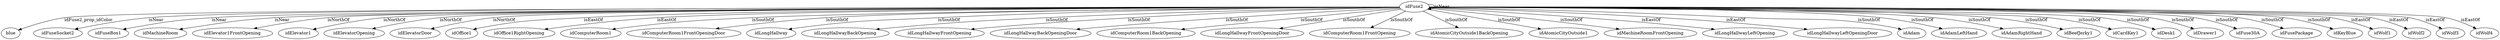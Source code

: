 digraph  {
idFuse2 [node_type=entity_node];
blue [node_type=property_node];
idFuseSocket2 [node_type=entity_node];
idFuseBox1 [node_type=entity_node];
idMachineRoom [node_type=entity_node];
idElevator1FrontOpening [node_type=entity_node];
idElevator1 [node_type=entity_node];
idElevatorOpening [node_type=entity_node];
idElevatorDoor [node_type=entity_node];
idOffice1 [node_type=entity_node];
idOffice1RightOpening [node_type=entity_node];
idComputerRoom1 [node_type=entity_node];
idComputerRoom1FrontOpeningDoor [node_type=entity_node];
idLongHallway [node_type=entity_node];
idLongHallwayBackOpening [node_type=entity_node];
idLongHallwayFrontOpening [node_type=entity_node];
idLongHallwayBackOpeningDoor [node_type=entity_node];
idComputerRoom1BackOpening [node_type=entity_node];
idLongHallwayFrontOpeningDoor [node_type=entity_node];
idComputerRoom1FrontOpening [node_type=entity_node];
idAtomicCityOutside1BackOpening [node_type=entity_node];
idAtomicCityOutside1 [node_type=entity_node];
idMachineRoomFrontOpening [node_type=entity_node];
idLongHallwayLeftOpening [node_type=entity_node];
idLongHallwayLeftOpeningDoor [node_type=entity_node];
idAdam [node_type=entity_node];
idAdamLeftHand [node_type=entity_node];
idAdamRightHand [node_type=entity_node];
idBeefJerky1 [node_type=entity_node];
idCardKey1 [node_type=entity_node];
idDesk1 [node_type=entity_node];
idDrawer1 [node_type=entity_node];
idFuse30A [node_type=entity_node];
idFusePackage [node_type=entity_node];
idKeyBlue [node_type=entity_node];
idWolf1 [node_type=entity_node];
idWolf2 [node_type=entity_node];
idWolf3 [node_type=entity_node];
idWolf4 [node_type=entity_node];
idFuse2 -> blue  [edge_type=property, label=idFuse2_prop_idColor];
idFuse2 -> idFuseSocket2  [edge_type=relationship, label=isNear];
idFuse2 -> idFuseBox1  [edge_type=relationship, label=isNear];
idFuse2 -> idMachineRoom  [edge_type=relationship, label=isNear];
idFuse2 -> idFuse2  [edge_type=relationship, label=isNear];
idFuse2 -> idElevator1FrontOpening  [edge_type=relationship, label=isNorthOf];
idFuse2 -> idElevator1  [edge_type=relationship, label=isNorthOf];
idFuse2 -> idElevatorOpening  [edge_type=relationship, label=isNorthOf];
idFuse2 -> idElevatorDoor  [edge_type=relationship, label=isNorthOf];
idFuse2 -> idOffice1  [edge_type=relationship, label=isEastOf];
idFuse2 -> idOffice1RightOpening  [edge_type=relationship, label=isEastOf];
idFuse2 -> idComputerRoom1  [edge_type=relationship, label=isSouthOf];
idFuse2 -> idComputerRoom1FrontOpeningDoor  [edge_type=relationship, label=isSouthOf];
idFuse2 -> idLongHallway  [edge_type=relationship, label=isSouthOf];
idFuse2 -> idLongHallwayBackOpening  [edge_type=relationship, label=isSouthOf];
idFuse2 -> idLongHallwayFrontOpening  [edge_type=relationship, label=isSouthOf];
idFuse2 -> idLongHallwayBackOpeningDoor  [edge_type=relationship, label=isSouthOf];
idFuse2 -> idComputerRoom1BackOpening  [edge_type=relationship, label=isSouthOf];
idFuse2 -> idLongHallwayFrontOpeningDoor  [edge_type=relationship, label=isSouthOf];
idFuse2 -> idComputerRoom1FrontOpening  [edge_type=relationship, label=isSouthOf];
idFuse2 -> idAtomicCityOutside1BackOpening  [edge_type=relationship, label=isSouthOf];
idFuse2 -> idAtomicCityOutside1  [edge_type=relationship, label=isSouthOf];
idFuse2 -> idMachineRoomFrontOpening  [edge_type=relationship, label=isSouthOf];
idFuse2 -> idLongHallwayLeftOpening  [edge_type=relationship, label=isEastOf];
idFuse2 -> idLongHallwayLeftOpeningDoor  [edge_type=relationship, label=isEastOf];
idFuse2 -> idAdam  [edge_type=relationship, label=isSouthOf];
idFuse2 -> idAdamLeftHand  [edge_type=relationship, label=isSouthOf];
idFuse2 -> idAdamRightHand  [edge_type=relationship, label=isSouthOf];
idFuse2 -> idBeefJerky1  [edge_type=relationship, label=isSouthOf];
idFuse2 -> idCardKey1  [edge_type=relationship, label=isSouthOf];
idFuse2 -> idDesk1  [edge_type=relationship, label=isSouthOf];
idFuse2 -> idDrawer1  [edge_type=relationship, label=isSouthOf];
idFuse2 -> idFuse30A  [edge_type=relationship, label=isSouthOf];
idFuse2 -> idFusePackage  [edge_type=relationship, label=isSouthOf];
idFuse2 -> idKeyBlue  [edge_type=relationship, label=isSouthOf];
idFuse2 -> idWolf1  [edge_type=relationship, label=isEastOf];
idFuse2 -> idWolf2  [edge_type=relationship, label=isEastOf];
idFuse2 -> idWolf3  [edge_type=relationship, label=isEastOf];
idFuse2 -> idWolf4  [edge_type=relationship, label=isEastOf];
}
